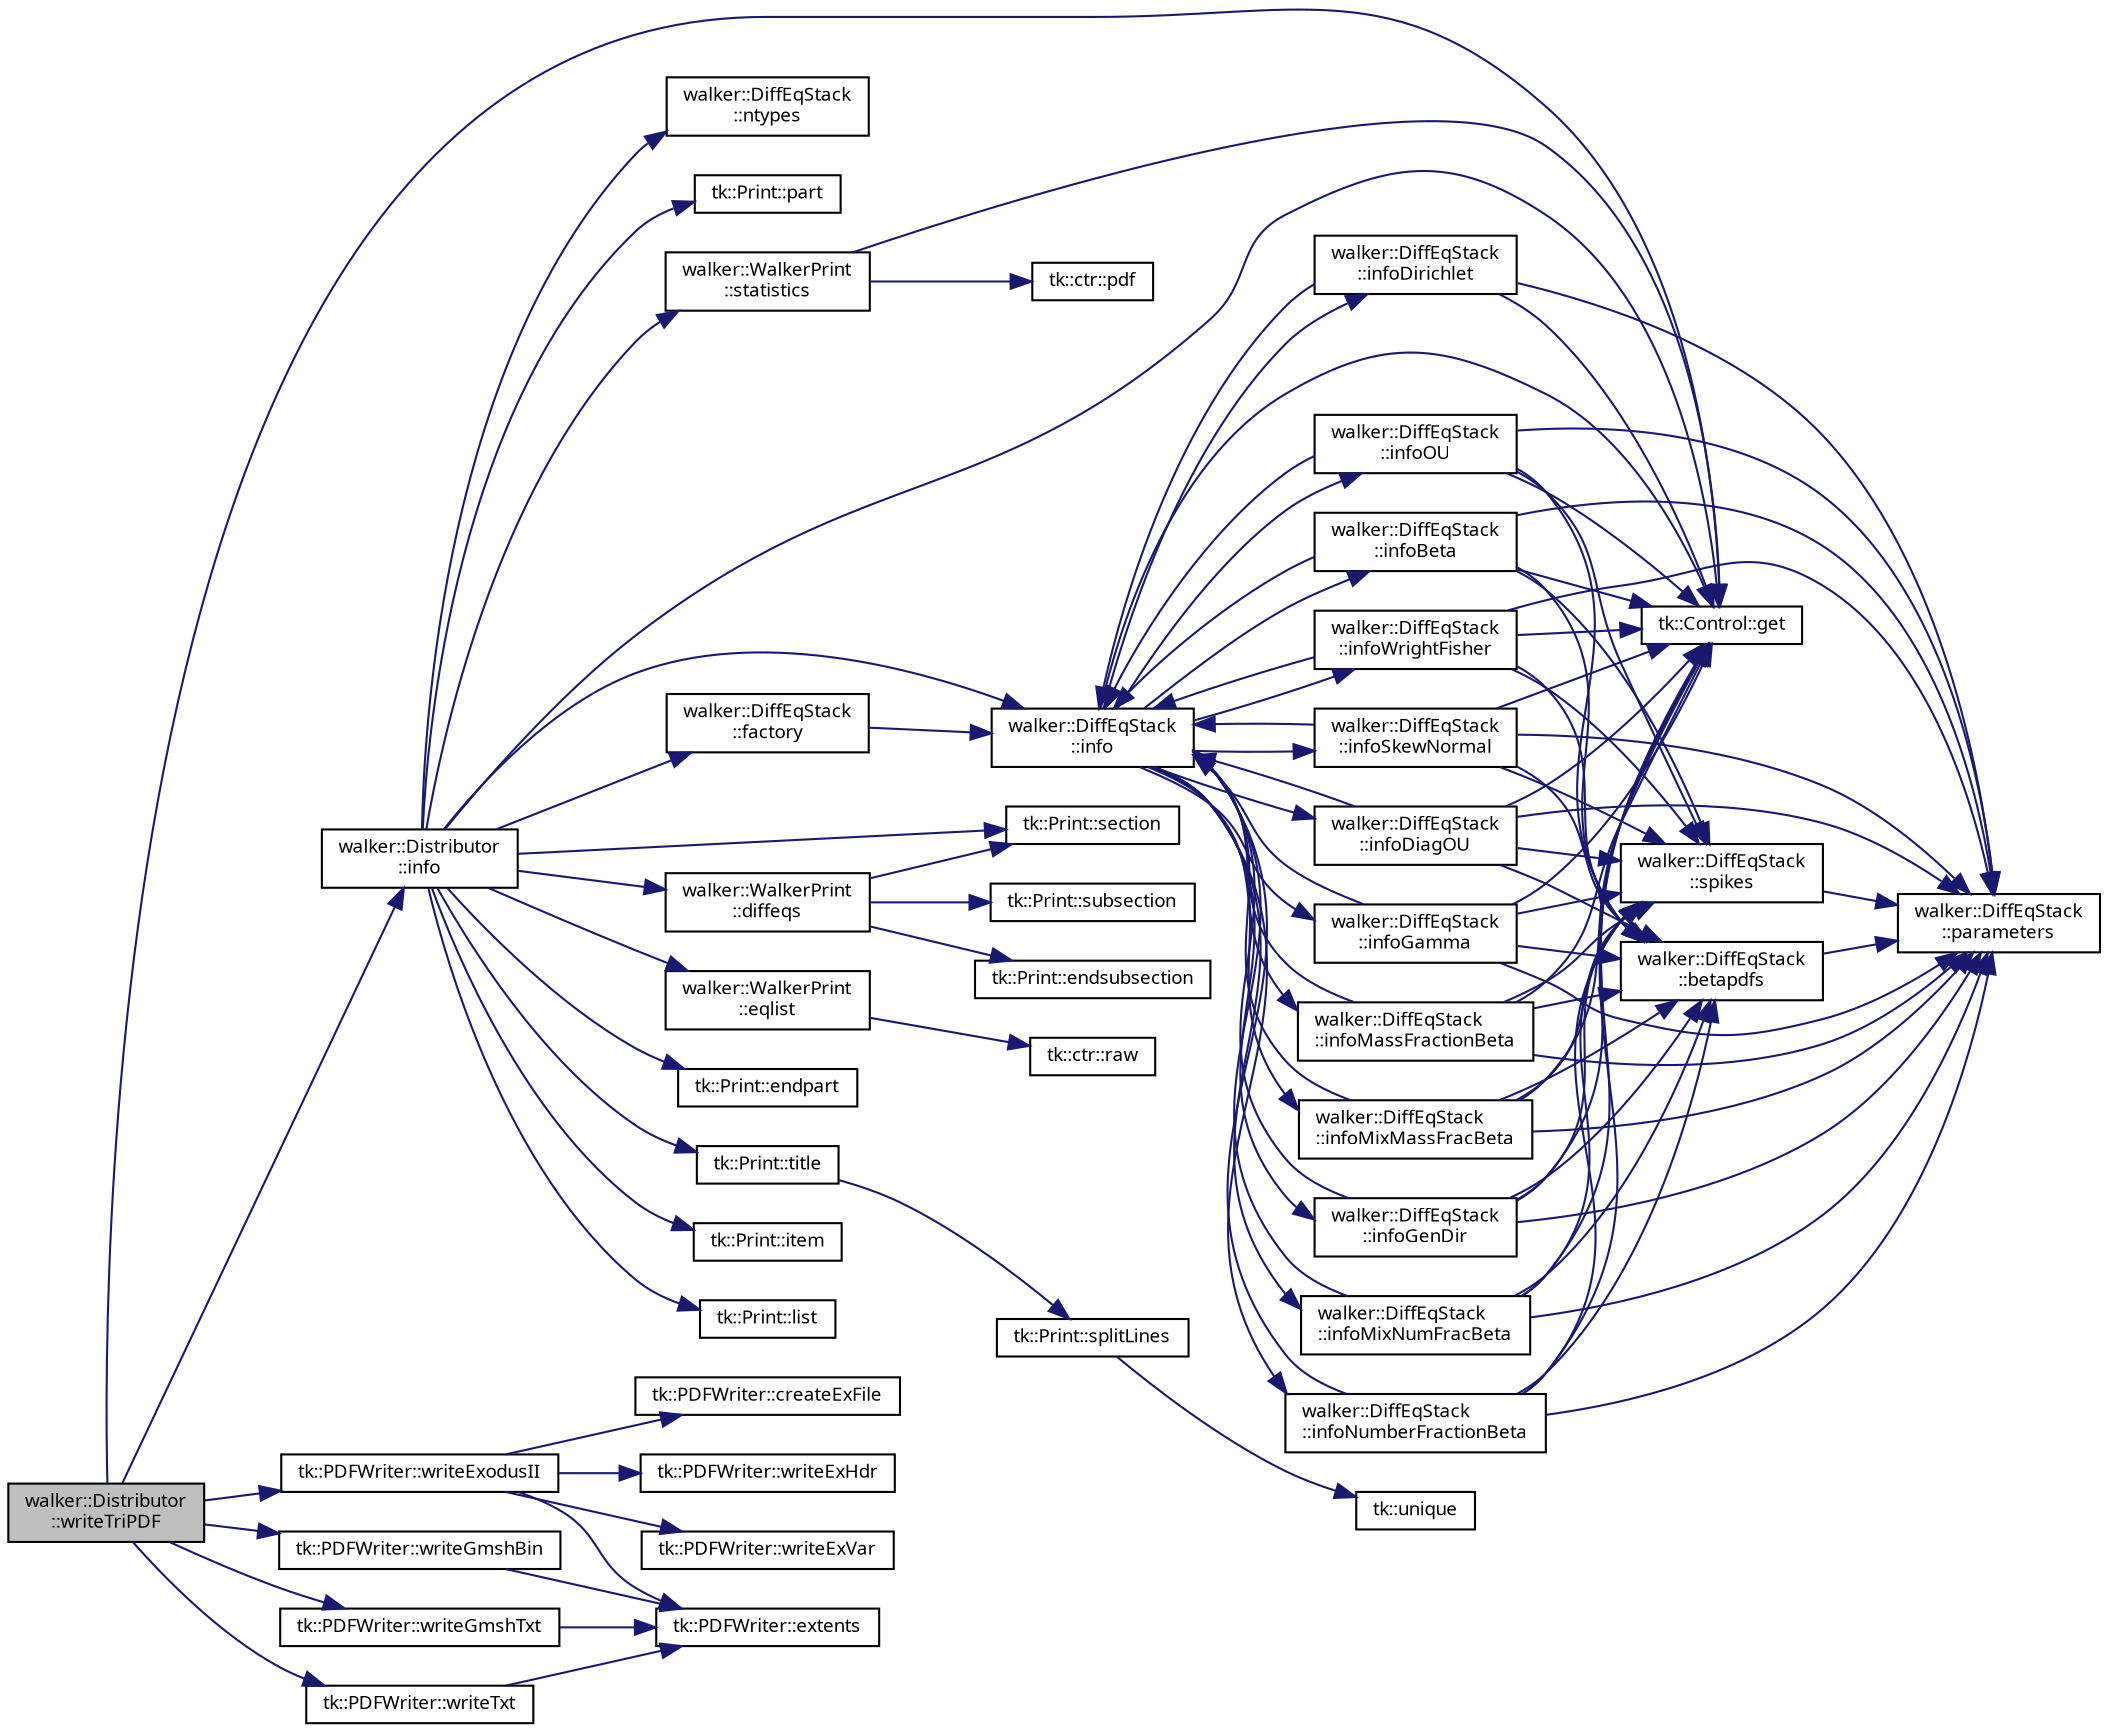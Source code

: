 digraph "walker::Distributor::writeTriPDF"
{
 // INTERACTIVE_SVG=YES
  bgcolor="transparent";
  edge [fontname="sans-serif",fontsize="9",labelfontname="sans-serif",labelfontsize="9"];
  node [fontname="sans-serif",fontsize="9",shape=record];
  rankdir="LR";
  Node1 [label="walker::Distributor\l::writeTriPDF",height=0.2,width=0.4,color="black", fillcolor="grey75", style="filled", fontcolor="black"];
  Node1 -> Node2 [color="midnightblue",fontsize="9",style="solid",fontname="sans-serif"];
  Node2 [label="tk::Control::get",height=0.2,width=0.4,color="black",URL="$classtk_1_1_control.html#a85c14acef1b9de96946fcf2ab7c08721",tooltip="Const-ref accessor to single element at 1st level. "];
  Node1 -> Node3 [color="midnightblue",fontsize="9",style="solid",fontname="sans-serif"];
  Node3 [label="walker::Distributor\l::info",height=0.2,width=0.4,color="black",URL="$classwalker_1_1_distributor.html#a1a69bada8d61915aa3d099ebf086126d",tooltip="Print information at startup. "];
  Node3 -> Node4 [color="midnightblue",fontsize="9",style="solid",fontname="sans-serif"];
  Node4 [label="walker::WalkerPrint\l::diffeqs",height=0.2,width=0.4,color="black",URL="$classwalker_1_1_walker_print.html#ae3e5fef7d58a6954e656780104f1221d",tooltip="Print configuration of a stack of differential equations. "];
  Node4 -> Node5 [color="midnightblue",fontsize="9",style="solid",fontname="sans-serif"];
  Node5 [label="tk::Print::section",height=0.2,width=0.4,color="black",URL="$classtk_1_1_print.html#a5a84d90bea597aaf9544cf21179852d0"];
  Node4 -> Node6 [color="midnightblue",fontsize="9",style="solid",fontname="sans-serif"];
  Node6 [label="tk::Print::subsection",height=0.2,width=0.4,color="black",URL="$classtk_1_1_print.html#a3773083fb6b924c38fb490a1998c58e5"];
  Node4 -> Node7 [color="midnightblue",fontsize="9",style="solid",fontname="sans-serif"];
  Node7 [label="tk::Print::endsubsection",height=0.2,width=0.4,color="black",URL="$classtk_1_1_print.html#ae4b58bc31ef42dbee41b47f2209ace96"];
  Node3 -> Node8 [color="midnightblue",fontsize="9",style="solid",fontname="sans-serif"];
  Node8 [label="tk::Print::endpart",height=0.2,width=0.4,color="black",URL="$classtk_1_1_print.html#aa695f3f76c8f7900138e61ce6ee7df1d"];
  Node3 -> Node9 [color="midnightblue",fontsize="9",style="solid",fontname="sans-serif"];
  Node9 [label="walker::WalkerPrint\l::eqlist",height=0.2,width=0.4,color="black",URL="$classwalker_1_1_walker_print.html#a31030f1113a0eb183d11a3ccee5efa69"];
  Node9 -> Node10 [color="midnightblue",fontsize="9",style="solid",fontname="sans-serif"];
  Node10 [label="tk::ctr::raw",height=0.2,width=0.4,color="black",URL="$namespacetk_1_1ctr.html#af176a3bacd8979ebdb32e7f4cf2c4324"];
  Node3 -> Node11 [color="midnightblue",fontsize="9",style="solid",fontname="sans-serif"];
  Node11 [label="walker::DiffEqStack\l::factory",height=0.2,width=0.4,color="black",URL="$classwalker_1_1_diff_eq_stack.html#a97297b2a1fca409a1d94078fdf91c122",tooltip="Constant accessor to differential equation factory. "];
  Node11 -> Node12 [color="midnightblue",fontsize="9",style="solid",fontname="sans-serif"];
  Node12 [label="walker::DiffEqStack\l::info",height=0.2,width=0.4,color="black",URL="$classwalker_1_1_diff_eq_stack.html#a9559315ca0c5a0c28cedd212a889f53c",tooltip="Return info on selected differential equations. "];
  Node12 -> Node2 [color="midnightblue",fontsize="9",style="solid",fontname="sans-serif"];
  Node12 -> Node13 [color="midnightblue",fontsize="9",style="solid",fontname="sans-serif"];
  Node13 [label="walker::DiffEqStack\l::infoBeta",height=0.2,width=0.4,color="black",URL="$classwalker_1_1_diff_eq_stack.html#a77e7bcaaa3bcf99582d4fa126944c5c5",tooltip="Get information on beta SDE. "];
  Node13 -> Node14 [color="midnightblue",fontsize="9",style="solid",fontname="sans-serif"];
  Node14 [label="walker::DiffEqStack\l::betapdfs",height=0.2,width=0.4,color="black",URL="$classwalker_1_1_diff_eq_stack.html#a32c5e784ecf315c4baa0709b0eb69b83",tooltip="Insert betapdf information (used to specify beta PDFs) into info vector. "];
  Node14 -> Node15 [color="midnightblue",fontsize="9",style="solid",fontname="sans-serif"];
  Node15 [label="walker::DiffEqStack\l::parameters",height=0.2,width=0.4,color="black",URL="$classwalker_1_1_diff_eq_stack.html#aa96cb9d2bfbbfb0b59d2ca11309524ad",tooltip="Convert and return values from vector as string. "];
  Node13 -> Node2 [color="midnightblue",fontsize="9",style="solid",fontname="sans-serif"];
  Node13 -> Node12 [color="midnightblue",fontsize="9",style="solid",fontname="sans-serif"];
  Node13 -> Node15 [color="midnightblue",fontsize="9",style="solid",fontname="sans-serif"];
  Node13 -> Node16 [color="midnightblue",fontsize="9",style="solid",fontname="sans-serif"];
  Node16 [label="walker::DiffEqStack\l::spikes",height=0.2,width=0.4,color="black",URL="$classwalker_1_1_diff_eq_stack.html#ab24098da325e9e4a4f3e47659b63259f",tooltip="Insert spike information (used to specify delta PDFs) into info vector. "];
  Node16 -> Node15 [color="midnightblue",fontsize="9",style="solid",fontname="sans-serif"];
  Node12 -> Node17 [color="midnightblue",fontsize="9",style="solid",fontname="sans-serif"];
  Node17 [label="walker::DiffEqStack\l::infoDiagOU",height=0.2,width=0.4,color="black",URL="$classwalker_1_1_diff_eq_stack.html#a774e7d00fd7b9f8ceca03a9e1a140e41",tooltip="Get information on diagonal Ornstein_Uhlenbeck SDE. "];
  Node17 -> Node14 [color="midnightblue",fontsize="9",style="solid",fontname="sans-serif"];
  Node17 -> Node2 [color="midnightblue",fontsize="9",style="solid",fontname="sans-serif"];
  Node17 -> Node12 [color="midnightblue",fontsize="9",style="solid",fontname="sans-serif"];
  Node17 -> Node15 [color="midnightblue",fontsize="9",style="solid",fontname="sans-serif"];
  Node17 -> Node16 [color="midnightblue",fontsize="9",style="solid",fontname="sans-serif"];
  Node12 -> Node18 [color="midnightblue",fontsize="9",style="solid",fontname="sans-serif"];
  Node18 [label="walker::DiffEqStack\l::infoDirichlet",height=0.2,width=0.4,color="black",URL="$classwalker_1_1_diff_eq_stack.html#a615b8f3217350e693a20c6ba22893340",tooltip="Get information on the Dirichlet SDE. "];
  Node18 -> Node2 [color="midnightblue",fontsize="9",style="solid",fontname="sans-serif"];
  Node18 -> Node12 [color="midnightblue",fontsize="9",style="solid",fontname="sans-serif"];
  Node18 -> Node15 [color="midnightblue",fontsize="9",style="solid",fontname="sans-serif"];
  Node12 -> Node19 [color="midnightblue",fontsize="9",style="solid",fontname="sans-serif"];
  Node19 [label="walker::DiffEqStack\l::infoGamma",height=0.2,width=0.4,color="black",URL="$classwalker_1_1_diff_eq_stack.html#a728d490ad948b446c58522fe0089b84f",tooltip="Get information on Gamma SDE. "];
  Node19 -> Node14 [color="midnightblue",fontsize="9",style="solid",fontname="sans-serif"];
  Node19 -> Node2 [color="midnightblue",fontsize="9",style="solid",fontname="sans-serif"];
  Node19 -> Node12 [color="midnightblue",fontsize="9",style="solid",fontname="sans-serif"];
  Node19 -> Node15 [color="midnightblue",fontsize="9",style="solid",fontname="sans-serif"];
  Node19 -> Node16 [color="midnightblue",fontsize="9",style="solid",fontname="sans-serif"];
  Node12 -> Node20 [color="midnightblue",fontsize="9",style="solid",fontname="sans-serif"];
  Node20 [label="walker::DiffEqStack\l::infoGenDir",height=0.2,width=0.4,color="black",URL="$classwalker_1_1_diff_eq_stack.html#a0d0f0bcdbc080619fbdc4767ad7deb3d",tooltip="Get information on Lochner&#39;s generalized Dirichlet SDE. "];
  Node20 -> Node14 [color="midnightblue",fontsize="9",style="solid",fontname="sans-serif"];
  Node20 -> Node2 [color="midnightblue",fontsize="9",style="solid",fontname="sans-serif"];
  Node20 -> Node12 [color="midnightblue",fontsize="9",style="solid",fontname="sans-serif"];
  Node20 -> Node15 [color="midnightblue",fontsize="9",style="solid",fontname="sans-serif"];
  Node20 -> Node16 [color="midnightblue",fontsize="9",style="solid",fontname="sans-serif"];
  Node12 -> Node21 [color="midnightblue",fontsize="9",style="solid",fontname="sans-serif"];
  Node21 [label="walker::DiffEqStack\l::infoMassFractionBeta",height=0.2,width=0.4,color="black",URL="$classwalker_1_1_diff_eq_stack.html#ade0c68dde82eea30411e2aae98f1b4fa",tooltip="Get information on mass-fraction beta SDE. "];
  Node21 -> Node14 [color="midnightblue",fontsize="9",style="solid",fontname="sans-serif"];
  Node21 -> Node2 [color="midnightblue",fontsize="9",style="solid",fontname="sans-serif"];
  Node21 -> Node12 [color="midnightblue",fontsize="9",style="solid",fontname="sans-serif"];
  Node21 -> Node15 [color="midnightblue",fontsize="9",style="solid",fontname="sans-serif"];
  Node21 -> Node16 [color="midnightblue",fontsize="9",style="solid",fontname="sans-serif"];
  Node12 -> Node22 [color="midnightblue",fontsize="9",style="solid",fontname="sans-serif"];
  Node22 [label="walker::DiffEqStack\l::infoMixMassFracBeta",height=0.2,width=0.4,color="black",URL="$classwalker_1_1_diff_eq_stack.html#acee9d2315e8fc705db3de468d9a6dd13",tooltip="Get information on mix mass-fraction beta SDE. "];
  Node22 -> Node14 [color="midnightblue",fontsize="9",style="solid",fontname="sans-serif"];
  Node22 -> Node2 [color="midnightblue",fontsize="9",style="solid",fontname="sans-serif"];
  Node22 -> Node12 [color="midnightblue",fontsize="9",style="solid",fontname="sans-serif"];
  Node22 -> Node15 [color="midnightblue",fontsize="9",style="solid",fontname="sans-serif"];
  Node22 -> Node16 [color="midnightblue",fontsize="9",style="solid",fontname="sans-serif"];
  Node12 -> Node23 [color="midnightblue",fontsize="9",style="solid",fontname="sans-serif"];
  Node23 [label="walker::DiffEqStack\l::infoMixNumFracBeta",height=0.2,width=0.4,color="black",URL="$classwalker_1_1_diff_eq_stack.html#a2732549f79dd2b18ba932003b99849b7",tooltip="Get information on mix number-fraction beta SDE. "];
  Node23 -> Node14 [color="midnightblue",fontsize="9",style="solid",fontname="sans-serif"];
  Node23 -> Node2 [color="midnightblue",fontsize="9",style="solid",fontname="sans-serif"];
  Node23 -> Node12 [color="midnightblue",fontsize="9",style="solid",fontname="sans-serif"];
  Node23 -> Node15 [color="midnightblue",fontsize="9",style="solid",fontname="sans-serif"];
  Node23 -> Node16 [color="midnightblue",fontsize="9",style="solid",fontname="sans-serif"];
  Node12 -> Node24 [color="midnightblue",fontsize="9",style="solid",fontname="sans-serif"];
  Node24 [label="walker::DiffEqStack\l::infoNumberFractionBeta",height=0.2,width=0.4,color="black",URL="$classwalker_1_1_diff_eq_stack.html#a56bf1686406061b4aa231f9ffe205c87",tooltip="Get information on number-fraction beta SDE. "];
  Node24 -> Node14 [color="midnightblue",fontsize="9",style="solid",fontname="sans-serif"];
  Node24 -> Node2 [color="midnightblue",fontsize="9",style="solid",fontname="sans-serif"];
  Node24 -> Node12 [color="midnightblue",fontsize="9",style="solid",fontname="sans-serif"];
  Node24 -> Node15 [color="midnightblue",fontsize="9",style="solid",fontname="sans-serif"];
  Node24 -> Node16 [color="midnightblue",fontsize="9",style="solid",fontname="sans-serif"];
  Node12 -> Node25 [color="midnightblue",fontsize="9",style="solid",fontname="sans-serif"];
  Node25 [label="walker::DiffEqStack\l::infoOU",height=0.2,width=0.4,color="black",URL="$classwalker_1_1_diff_eq_stack.html#ad1965c2fc4327c8c12cd15eb9a473205",tooltip="Get information on Ornstein_Uhlenbeck SDE. "];
  Node25 -> Node14 [color="midnightblue",fontsize="9",style="solid",fontname="sans-serif"];
  Node25 -> Node2 [color="midnightblue",fontsize="9",style="solid",fontname="sans-serif"];
  Node25 -> Node12 [color="midnightblue",fontsize="9",style="solid",fontname="sans-serif"];
  Node25 -> Node15 [color="midnightblue",fontsize="9",style="solid",fontname="sans-serif"];
  Node25 -> Node16 [color="midnightblue",fontsize="9",style="solid",fontname="sans-serif"];
  Node12 -> Node26 [color="midnightblue",fontsize="9",style="solid",fontname="sans-serif"];
  Node26 [label="walker::DiffEqStack\l::infoSkewNormal",height=0.2,width=0.4,color="black",URL="$classwalker_1_1_diff_eq_stack.html#ae36184e00772bdccf779e8d242f00f1d",tooltip="Get information on skew-normal SDE. "];
  Node26 -> Node14 [color="midnightblue",fontsize="9",style="solid",fontname="sans-serif"];
  Node26 -> Node2 [color="midnightblue",fontsize="9",style="solid",fontname="sans-serif"];
  Node26 -> Node12 [color="midnightblue",fontsize="9",style="solid",fontname="sans-serif"];
  Node26 -> Node15 [color="midnightblue",fontsize="9",style="solid",fontname="sans-serif"];
  Node26 -> Node16 [color="midnightblue",fontsize="9",style="solid",fontname="sans-serif"];
  Node12 -> Node27 [color="midnightblue",fontsize="9",style="solid",fontname="sans-serif"];
  Node27 [label="walker::DiffEqStack\l::infoWrightFisher",height=0.2,width=0.4,color="black",URL="$classwalker_1_1_diff_eq_stack.html#a4564751c0c8230f1ef6a4fab58d87689",tooltip="Get information on Wright-Fisher SDE. "];
  Node27 -> Node14 [color="midnightblue",fontsize="9",style="solid",fontname="sans-serif"];
  Node27 -> Node2 [color="midnightblue",fontsize="9",style="solid",fontname="sans-serif"];
  Node27 -> Node12 [color="midnightblue",fontsize="9",style="solid",fontname="sans-serif"];
  Node27 -> Node15 [color="midnightblue",fontsize="9",style="solid",fontname="sans-serif"];
  Node27 -> Node16 [color="midnightblue",fontsize="9",style="solid",fontname="sans-serif"];
  Node3 -> Node2 [color="midnightblue",fontsize="9",style="solid",fontname="sans-serif"];
  Node3 -> Node12 [color="midnightblue",fontsize="9",style="solid",fontname="sans-serif"];
  Node3 -> Node28 [color="midnightblue",fontsize="9",style="solid",fontname="sans-serif"];
  Node28 [label="tk::Print::item",height=0.2,width=0.4,color="black",URL="$classtk_1_1_print.html#a74b13fb10ac8f28340e1ea91707de612"];
  Node3 -> Node29 [color="midnightblue",fontsize="9",style="solid",fontname="sans-serif"];
  Node29 [label="tk::Print::list",height=0.2,width=0.4,color="black",URL="$classtk_1_1_print.html#a43a25626603b913fc34a18c4027f018c"];
  Node3 -> Node30 [color="midnightblue",fontsize="9",style="solid",fontname="sans-serif"];
  Node30 [label="walker::DiffEqStack\l::ntypes",height=0.2,width=0.4,color="black",URL="$classwalker_1_1_diff_eq_stack.html#a8719b45418a9ca4d24d989e7276f6eab",tooltip="Return number of unique equation types registered. "];
  Node3 -> Node31 [color="midnightblue",fontsize="9",style="solid",fontname="sans-serif"];
  Node31 [label="tk::Print::part",height=0.2,width=0.4,color="black",URL="$classtk_1_1_print.html#a2e0e6ce01453e8080bcdce1837785ef3"];
  Node3 -> Node5 [color="midnightblue",fontsize="9",style="solid",fontname="sans-serif"];
  Node3 -> Node32 [color="midnightblue",fontsize="9",style="solid",fontname="sans-serif"];
  Node32 [label="walker::WalkerPrint\l::statistics",height=0.2,width=0.4,color="black",URL="$classwalker_1_1_walker_print.html#a3fb7ccb32393153da430fc4dd7240083",tooltip="Print statistics and PDFs. "];
  Node32 -> Node2 [color="midnightblue",fontsize="9",style="solid",fontname="sans-serif"];
  Node32 -> Node33 [color="midnightblue",fontsize="9",style="solid",fontname="sans-serif"];
  Node33 [label="tk::ctr::pdf",height=0.2,width=0.4,color="black",URL="$namespacetk_1_1ctr.html#a1ae4f5b7ac9b69c29ce96ee87042e499",tooltip="Function for writing PDF sample space variables to output streams. "];
  Node3 -> Node34 [color="midnightblue",fontsize="9",style="solid",fontname="sans-serif"];
  Node34 [label="tk::Print::title",height=0.2,width=0.4,color="black",URL="$classtk_1_1_print.html#abd458053dc5a97d79bde794c74bac91d"];
  Node34 -> Node35 [color="midnightblue",fontsize="9",style="solid",fontname="sans-serif"];
  Node35 [label="tk::Print::splitLines",height=0.2,width=0.4,color="black",URL="$classtk_1_1_print.html#aa678d6f4f3e8b135769e834e2c3c0cec",tooltip="Clean up whitespaces and format a long string into multiple lines. "];
  Node35 -> Node36 [color="midnightblue",fontsize="9",style="solid",fontname="sans-serif"];
  Node36 [label="tk::unique",height=0.2,width=0.4,color="black",URL="$namespacetk.html#a87af1b002bc711716bd170a714bda211"];
  Node1 -> Node37 [color="midnightblue",fontsize="9",style="solid",fontname="sans-serif"];
  Node37 [label="tk::PDFWriter::writeExodusII",height=0.2,width=0.4,color="black",URL="$classtk_1_1_p_d_f_writer.html#a6af1046645c630f1f169b9c99a82250e",tooltip="Write bivariate PDF to Exodus II file format. "];
  Node37 -> Node38 [color="midnightblue",fontsize="9",style="solid",fontname="sans-serif"];
  Node38 [label="tk::PDFWriter::createExFile",height=0.2,width=0.4,color="black",URL="$classtk_1_1_p_d_f_writer.html#a7743163b6192e4767627137ba2463fe7"];
  Node37 -> Node39 [color="midnightblue",fontsize="9",style="solid",fontname="sans-serif"];
  Node39 [label="tk::PDFWriter::extents",height=0.2,width=0.4,color="black",URL="$classtk_1_1_p_d_f_writer.html#a58e74d6f045704bd1f9c6698e6a779ae",tooltip="Query extents and other metadata of univariate PDF sample space. "];
  Node37 -> Node40 [color="midnightblue",fontsize="9",style="solid",fontname="sans-serif"];
  Node40 [label="tk::PDFWriter::writeExHdr",height=0.2,width=0.4,color="black",URL="$classtk_1_1_p_d_f_writer.html#a30df2472b4cb140d9231bbbb28a0679e"];
  Node37 -> Node41 [color="midnightblue",fontsize="9",style="solid",fontname="sans-serif"];
  Node41 [label="tk::PDFWriter::writeExVar",height=0.2,width=0.4,color="black",URL="$classtk_1_1_p_d_f_writer.html#a7be8c9494b06b799f81b0a249567da3f"];
  Node1 -> Node42 [color="midnightblue",fontsize="9",style="solid",fontname="sans-serif"];
  Node42 [label="tk::PDFWriter::writeGmshBin",height=0.2,width=0.4,color="black",URL="$classtk_1_1_p_d_f_writer.html#a739e93034fb1c506b1adbb7e57d771a4",tooltip="Write bivariate PDF to gmsh (binary) file format. "];
  Node42 -> Node39 [color="midnightblue",fontsize="9",style="solid",fontname="sans-serif"];
  Node1 -> Node43 [color="midnightblue",fontsize="9",style="solid",fontname="sans-serif"];
  Node43 [label="tk::PDFWriter::writeGmshTxt",height=0.2,width=0.4,color="black",URL="$classtk_1_1_p_d_f_writer.html#a008d30e8fbef66672f922e507cebe481",tooltip="Write bivariate PDF to gmsh (text) file format. "];
  Node43 -> Node39 [color="midnightblue",fontsize="9",style="solid",fontname="sans-serif"];
  Node1 -> Node44 [color="midnightblue",fontsize="9",style="solid",fontname="sans-serif"];
  Node44 [label="tk::PDFWriter::writeTxt",height=0.2,width=0.4,color="black",URL="$classtk_1_1_p_d_f_writer.html#a1f798f74e0d815b8bc9e409fbc7da85c",tooltip="Write univariate PDF to text file. "];
  Node44 -> Node39 [color="midnightblue",fontsize="9",style="solid",fontname="sans-serif"];
}
